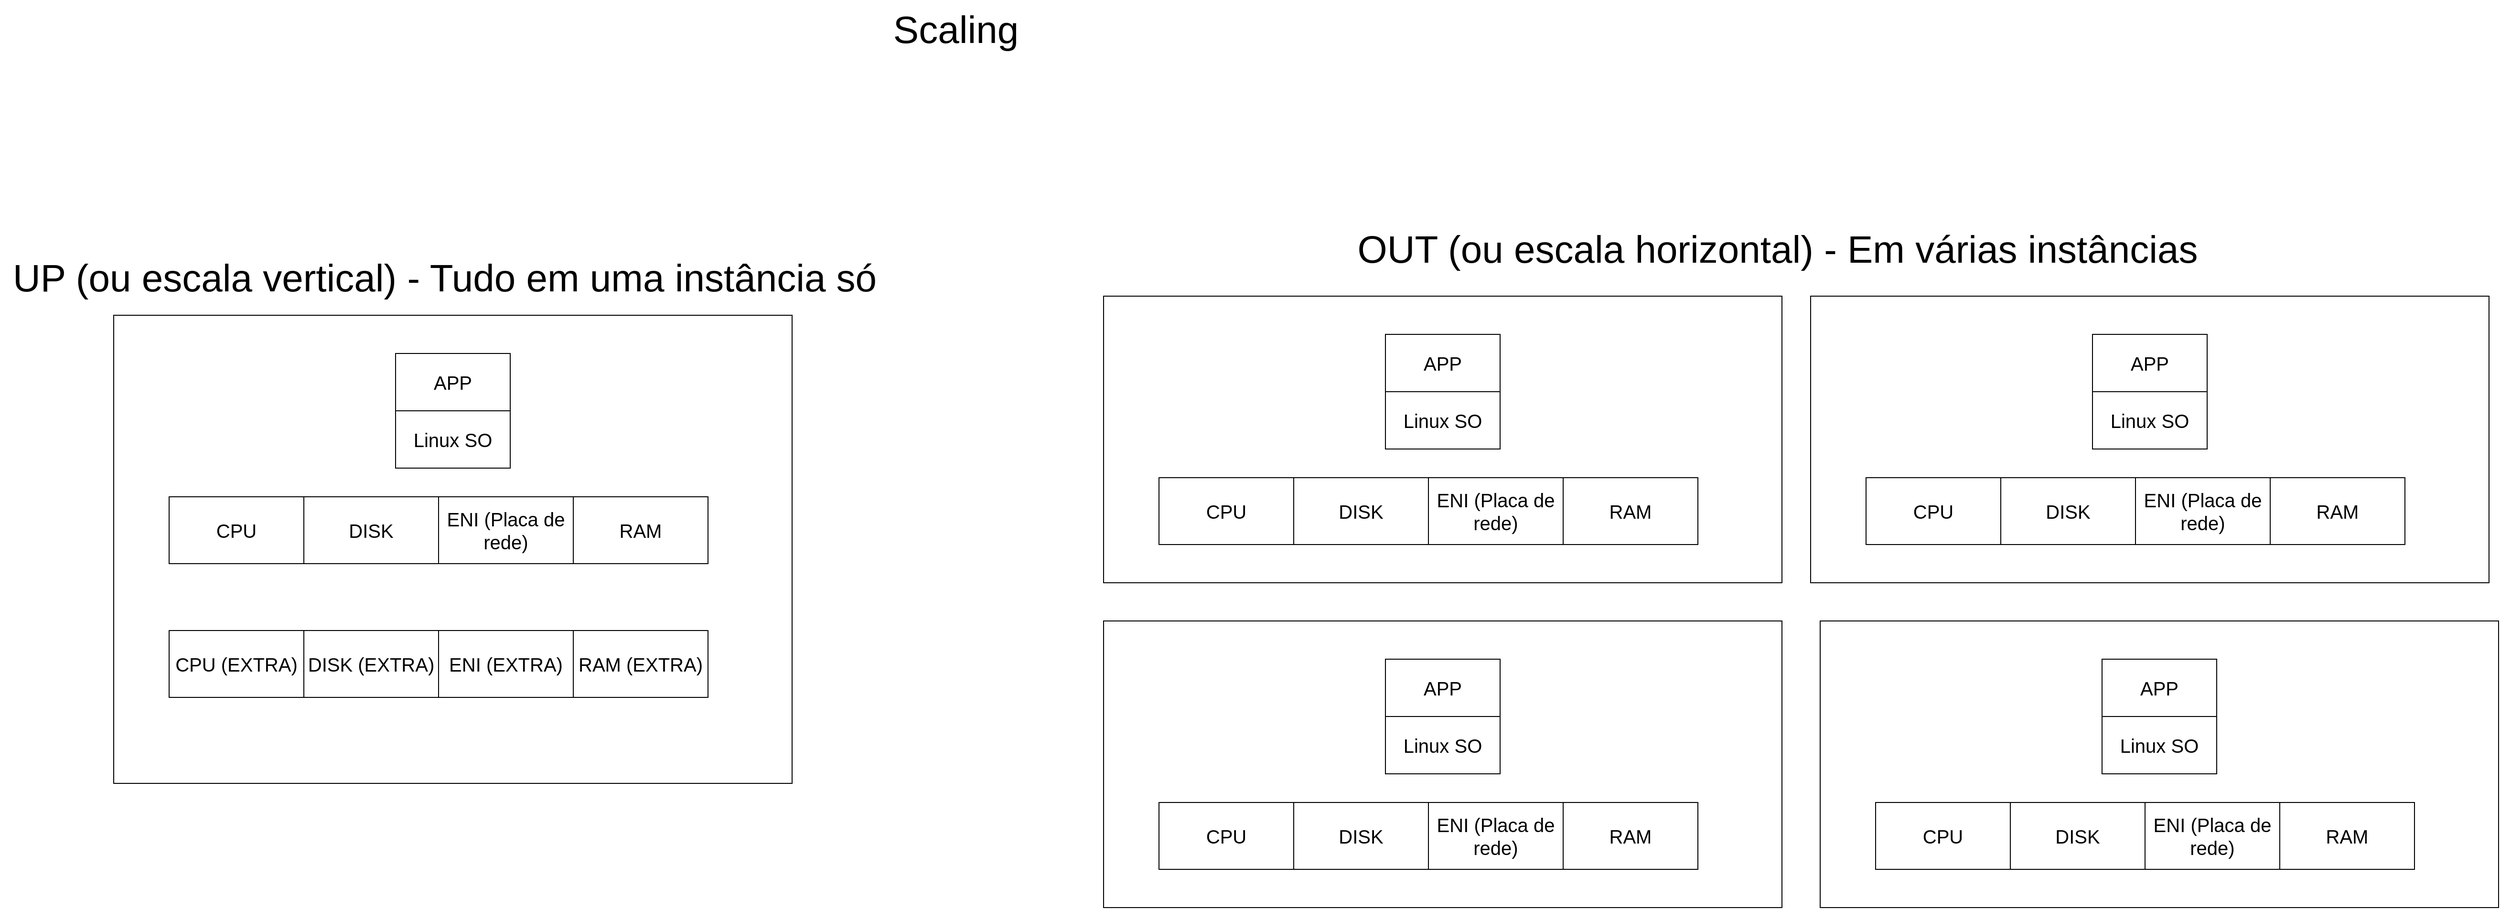 <mxfile>
    <diagram id="ITYFV0P3QFA1198J0-Kh" name="Page-1">
        <mxGraphModel dx="4337" dy="1949" grid="1" gridSize="10" guides="1" tooltips="1" connect="1" arrows="1" fold="1" page="1" pageScale="1" pageWidth="5000" pageHeight="5000" math="0" shadow="0">
            <root>
                <mxCell id="0"/>
                <mxCell id="1" parent="0"/>
                <mxCell id="2" value="Scaling" style="text;html=1;align=center;verticalAlign=middle;resizable=0;points=[];autosize=1;strokeColor=none;fillColor=none;fontSize=40;" vertex="1" parent="1">
                    <mxGeometry x="1140" y="130" width="150" height="60" as="geometry"/>
                </mxCell>
                <mxCell id="3" value="UP (ou escala vertical) - Tudo em uma instância só" style="text;html=1;align=center;verticalAlign=middle;resizable=0;points=[];autosize=1;strokeColor=none;fillColor=none;fontSize=40;" vertex="1" parent="1">
                    <mxGeometry x="215" y="390" width="930" height="60" as="geometry"/>
                </mxCell>
                <mxCell id="4" value="OUT (ou escala horizontal) - Em várias instâncias" style="text;html=1;align=center;verticalAlign=middle;resizable=0;points=[];autosize=1;strokeColor=none;fillColor=none;fontSize=40;" vertex="1" parent="1">
                    <mxGeometry x="1625" y="360" width="900" height="60" as="geometry"/>
                </mxCell>
                <mxCell id="5" value="" style="whiteSpace=wrap;html=1;fontSize=20;" vertex="1" parent="1">
                    <mxGeometry x="334" y="460" width="710" height="490" as="geometry"/>
                </mxCell>
                <mxCell id="6" value="APP" style="whiteSpace=wrap;html=1;fontSize=20;" vertex="1" parent="1">
                    <mxGeometry x="629" y="500" width="120" height="60" as="geometry"/>
                </mxCell>
                <mxCell id="7" value="Linux SO" style="whiteSpace=wrap;html=1;fontSize=20;" vertex="1" parent="1">
                    <mxGeometry x="629" y="560" width="120" height="60" as="geometry"/>
                </mxCell>
                <mxCell id="11" value="ENI (Placa de rede)" style="whiteSpace=wrap;html=1;fontSize=20;" vertex="1" parent="1">
                    <mxGeometry x="674" y="650" width="141" height="70" as="geometry"/>
                </mxCell>
                <mxCell id="12" value="DISK" style="whiteSpace=wrap;html=1;fontSize=20;" vertex="1" parent="1">
                    <mxGeometry x="533" y="650" width="141" height="70" as="geometry"/>
                </mxCell>
                <mxCell id="13" value="CPU" style="whiteSpace=wrap;html=1;fontSize=20;" vertex="1" parent="1">
                    <mxGeometry x="392" y="650" width="141" height="70" as="geometry"/>
                </mxCell>
                <mxCell id="15" value="RAM" style="whiteSpace=wrap;html=1;fontSize=20;" vertex="1" parent="1">
                    <mxGeometry x="815" y="650" width="141" height="70" as="geometry"/>
                </mxCell>
                <mxCell id="17" value="ENI (EXTRA)" style="whiteSpace=wrap;html=1;fontSize=20;" vertex="1" parent="1">
                    <mxGeometry x="674" y="790" width="141" height="70" as="geometry"/>
                </mxCell>
                <mxCell id="18" value="DISK (EXTRA)" style="whiteSpace=wrap;html=1;fontSize=20;" vertex="1" parent="1">
                    <mxGeometry x="533" y="790" width="141" height="70" as="geometry"/>
                </mxCell>
                <mxCell id="19" value="CPU (EXTRA)" style="whiteSpace=wrap;html=1;fontSize=20;" vertex="1" parent="1">
                    <mxGeometry x="392" y="790" width="141" height="70" as="geometry"/>
                </mxCell>
                <mxCell id="20" value="RAM (EXTRA)" style="whiteSpace=wrap;html=1;fontSize=20;" vertex="1" parent="1">
                    <mxGeometry x="815" y="790" width="141" height="70" as="geometry"/>
                </mxCell>
                <mxCell id="22" value="" style="whiteSpace=wrap;html=1;fontSize=20;" vertex="1" parent="1">
                    <mxGeometry x="1370" y="440" width="710" height="300" as="geometry"/>
                </mxCell>
                <mxCell id="23" value="APP" style="whiteSpace=wrap;html=1;fontSize=20;" vertex="1" parent="1">
                    <mxGeometry x="1665" y="480" width="120" height="60" as="geometry"/>
                </mxCell>
                <mxCell id="24" value="Linux SO" style="whiteSpace=wrap;html=1;fontSize=20;" vertex="1" parent="1">
                    <mxGeometry x="1665" y="540" width="120" height="60" as="geometry"/>
                </mxCell>
                <mxCell id="25" value="ENI (Placa de rede)" style="whiteSpace=wrap;html=1;fontSize=20;" vertex="1" parent="1">
                    <mxGeometry x="1710" y="630" width="141" height="70" as="geometry"/>
                </mxCell>
                <mxCell id="26" value="DISK" style="whiteSpace=wrap;html=1;fontSize=20;" vertex="1" parent="1">
                    <mxGeometry x="1569" y="630" width="141" height="70" as="geometry"/>
                </mxCell>
                <mxCell id="27" value="CPU" style="whiteSpace=wrap;html=1;fontSize=20;" vertex="1" parent="1">
                    <mxGeometry x="1428" y="630" width="141" height="70" as="geometry"/>
                </mxCell>
                <mxCell id="28" value="RAM" style="whiteSpace=wrap;html=1;fontSize=20;" vertex="1" parent="1">
                    <mxGeometry x="1851" y="630" width="141" height="70" as="geometry"/>
                </mxCell>
                <mxCell id="33" value="" style="whiteSpace=wrap;html=1;fontSize=20;" vertex="1" parent="1">
                    <mxGeometry x="1370" y="780" width="710" height="300" as="geometry"/>
                </mxCell>
                <mxCell id="34" value="APP" style="whiteSpace=wrap;html=1;fontSize=20;" vertex="1" parent="1">
                    <mxGeometry x="1665" y="820" width="120" height="60" as="geometry"/>
                </mxCell>
                <mxCell id="35" value="Linux SO" style="whiteSpace=wrap;html=1;fontSize=20;" vertex="1" parent="1">
                    <mxGeometry x="1665" y="880" width="120" height="60" as="geometry"/>
                </mxCell>
                <mxCell id="36" value="ENI (Placa de rede)" style="whiteSpace=wrap;html=1;fontSize=20;" vertex="1" parent="1">
                    <mxGeometry x="1710" y="970" width="141" height="70" as="geometry"/>
                </mxCell>
                <mxCell id="37" value="DISK" style="whiteSpace=wrap;html=1;fontSize=20;" vertex="1" parent="1">
                    <mxGeometry x="1569" y="970" width="141" height="70" as="geometry"/>
                </mxCell>
                <mxCell id="38" value="CPU" style="whiteSpace=wrap;html=1;fontSize=20;" vertex="1" parent="1">
                    <mxGeometry x="1428" y="970" width="141" height="70" as="geometry"/>
                </mxCell>
                <mxCell id="39" value="RAM" style="whiteSpace=wrap;html=1;fontSize=20;" vertex="1" parent="1">
                    <mxGeometry x="1851" y="970" width="141" height="70" as="geometry"/>
                </mxCell>
                <mxCell id="40" value="" style="whiteSpace=wrap;html=1;fontSize=20;" vertex="1" parent="1">
                    <mxGeometry x="2110" y="440" width="710" height="300" as="geometry"/>
                </mxCell>
                <mxCell id="41" value="APP" style="whiteSpace=wrap;html=1;fontSize=20;" vertex="1" parent="1">
                    <mxGeometry x="2405" y="480" width="120" height="60" as="geometry"/>
                </mxCell>
                <mxCell id="42" value="Linux SO" style="whiteSpace=wrap;html=1;fontSize=20;" vertex="1" parent="1">
                    <mxGeometry x="2405" y="540" width="120" height="60" as="geometry"/>
                </mxCell>
                <mxCell id="43" value="ENI (Placa de rede)" style="whiteSpace=wrap;html=1;fontSize=20;" vertex="1" parent="1">
                    <mxGeometry x="2450" y="630" width="141" height="70" as="geometry"/>
                </mxCell>
                <mxCell id="44" value="DISK" style="whiteSpace=wrap;html=1;fontSize=20;" vertex="1" parent="1">
                    <mxGeometry x="2309" y="630" width="141" height="70" as="geometry"/>
                </mxCell>
                <mxCell id="45" value="CPU" style="whiteSpace=wrap;html=1;fontSize=20;" vertex="1" parent="1">
                    <mxGeometry x="2168" y="630" width="141" height="70" as="geometry"/>
                </mxCell>
                <mxCell id="46" value="RAM" style="whiteSpace=wrap;html=1;fontSize=20;" vertex="1" parent="1">
                    <mxGeometry x="2591" y="630" width="141" height="70" as="geometry"/>
                </mxCell>
                <mxCell id="47" value="" style="whiteSpace=wrap;html=1;fontSize=20;" vertex="1" parent="1">
                    <mxGeometry x="2120" y="780" width="710" height="300" as="geometry"/>
                </mxCell>
                <mxCell id="48" value="APP" style="whiteSpace=wrap;html=1;fontSize=20;" vertex="1" parent="1">
                    <mxGeometry x="2415" y="820" width="120" height="60" as="geometry"/>
                </mxCell>
                <mxCell id="49" value="Linux SO" style="whiteSpace=wrap;html=1;fontSize=20;" vertex="1" parent="1">
                    <mxGeometry x="2415" y="880" width="120" height="60" as="geometry"/>
                </mxCell>
                <mxCell id="50" value="ENI (Placa de rede)" style="whiteSpace=wrap;html=1;fontSize=20;" vertex="1" parent="1">
                    <mxGeometry x="2460" y="970" width="141" height="70" as="geometry"/>
                </mxCell>
                <mxCell id="51" value="DISK" style="whiteSpace=wrap;html=1;fontSize=20;" vertex="1" parent="1">
                    <mxGeometry x="2319" y="970" width="141" height="70" as="geometry"/>
                </mxCell>
                <mxCell id="52" value="CPU" style="whiteSpace=wrap;html=1;fontSize=20;" vertex="1" parent="1">
                    <mxGeometry x="2178" y="970" width="141" height="70" as="geometry"/>
                </mxCell>
                <mxCell id="53" value="RAM" style="whiteSpace=wrap;html=1;fontSize=20;" vertex="1" parent="1">
                    <mxGeometry x="2601" y="970" width="141" height="70" as="geometry"/>
                </mxCell>
            </root>
        </mxGraphModel>
    </diagram>
</mxfile>